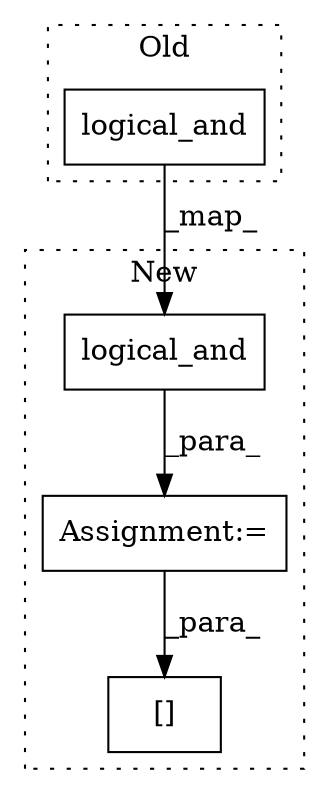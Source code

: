 digraph G {
subgraph cluster0 {
1 [label="logical_and" a="32" s="696,762" l="12,1" shape="box"];
label = "Old";
style="dotted";
}
subgraph cluster1 {
2 [label="logical_and" a="32" s="589,655" l="12,1" shape="box"];
3 [label="Assignment:=" a="7" s="582" l="1" shape="box"];
4 [label="[]" a="2" s="724,741" l="9,1" shape="box"];
label = "New";
style="dotted";
}
1 -> 2 [label="_map_"];
2 -> 3 [label="_para_"];
3 -> 4 [label="_para_"];
}